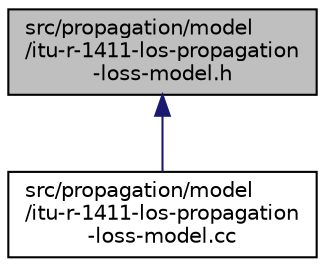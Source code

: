 digraph "src/propagation/model/itu-r-1411-los-propagation-loss-model.h"
{
 // LATEX_PDF_SIZE
  edge [fontname="Helvetica",fontsize="10",labelfontname="Helvetica",labelfontsize="10"];
  node [fontname="Helvetica",fontsize="10",shape=record];
  Node1 [label="src/propagation/model\l/itu-r-1411-los-propagation\l-loss-model.h",height=0.2,width=0.4,color="black", fillcolor="grey75", style="filled", fontcolor="black",tooltip=" "];
  Node1 -> Node2 [dir="back",color="midnightblue",fontsize="10",style="solid",fontname="Helvetica"];
  Node2 [label="src/propagation/model\l/itu-r-1411-los-propagation\l-loss-model.cc",height=0.2,width=0.4,color="black", fillcolor="white", style="filled",URL="$itu-r-1411-los-propagation-loss-model_8cc.html",tooltip=" "];
}
